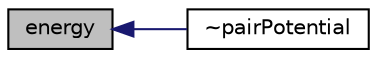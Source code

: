 digraph "energy"
{
  bgcolor="transparent";
  edge [fontname="Helvetica",fontsize="10",labelfontname="Helvetica",labelfontsize="10"];
  node [fontname="Helvetica",fontsize="10",shape=record];
  rankdir="LR";
  Node733 [label="energy",height=0.2,width=0.4,color="black", fillcolor="grey75", style="filled", fontcolor="black"];
  Node733 -> Node734 [dir="back",color="midnightblue",fontsize="10",style="solid",fontname="Helvetica"];
  Node734 [label="~pairPotential",height=0.2,width=0.4,color="black",URL="$a25573.html#a555835bd36d48e462ecc22de382fdc16",tooltip="Destructor. "];
}
